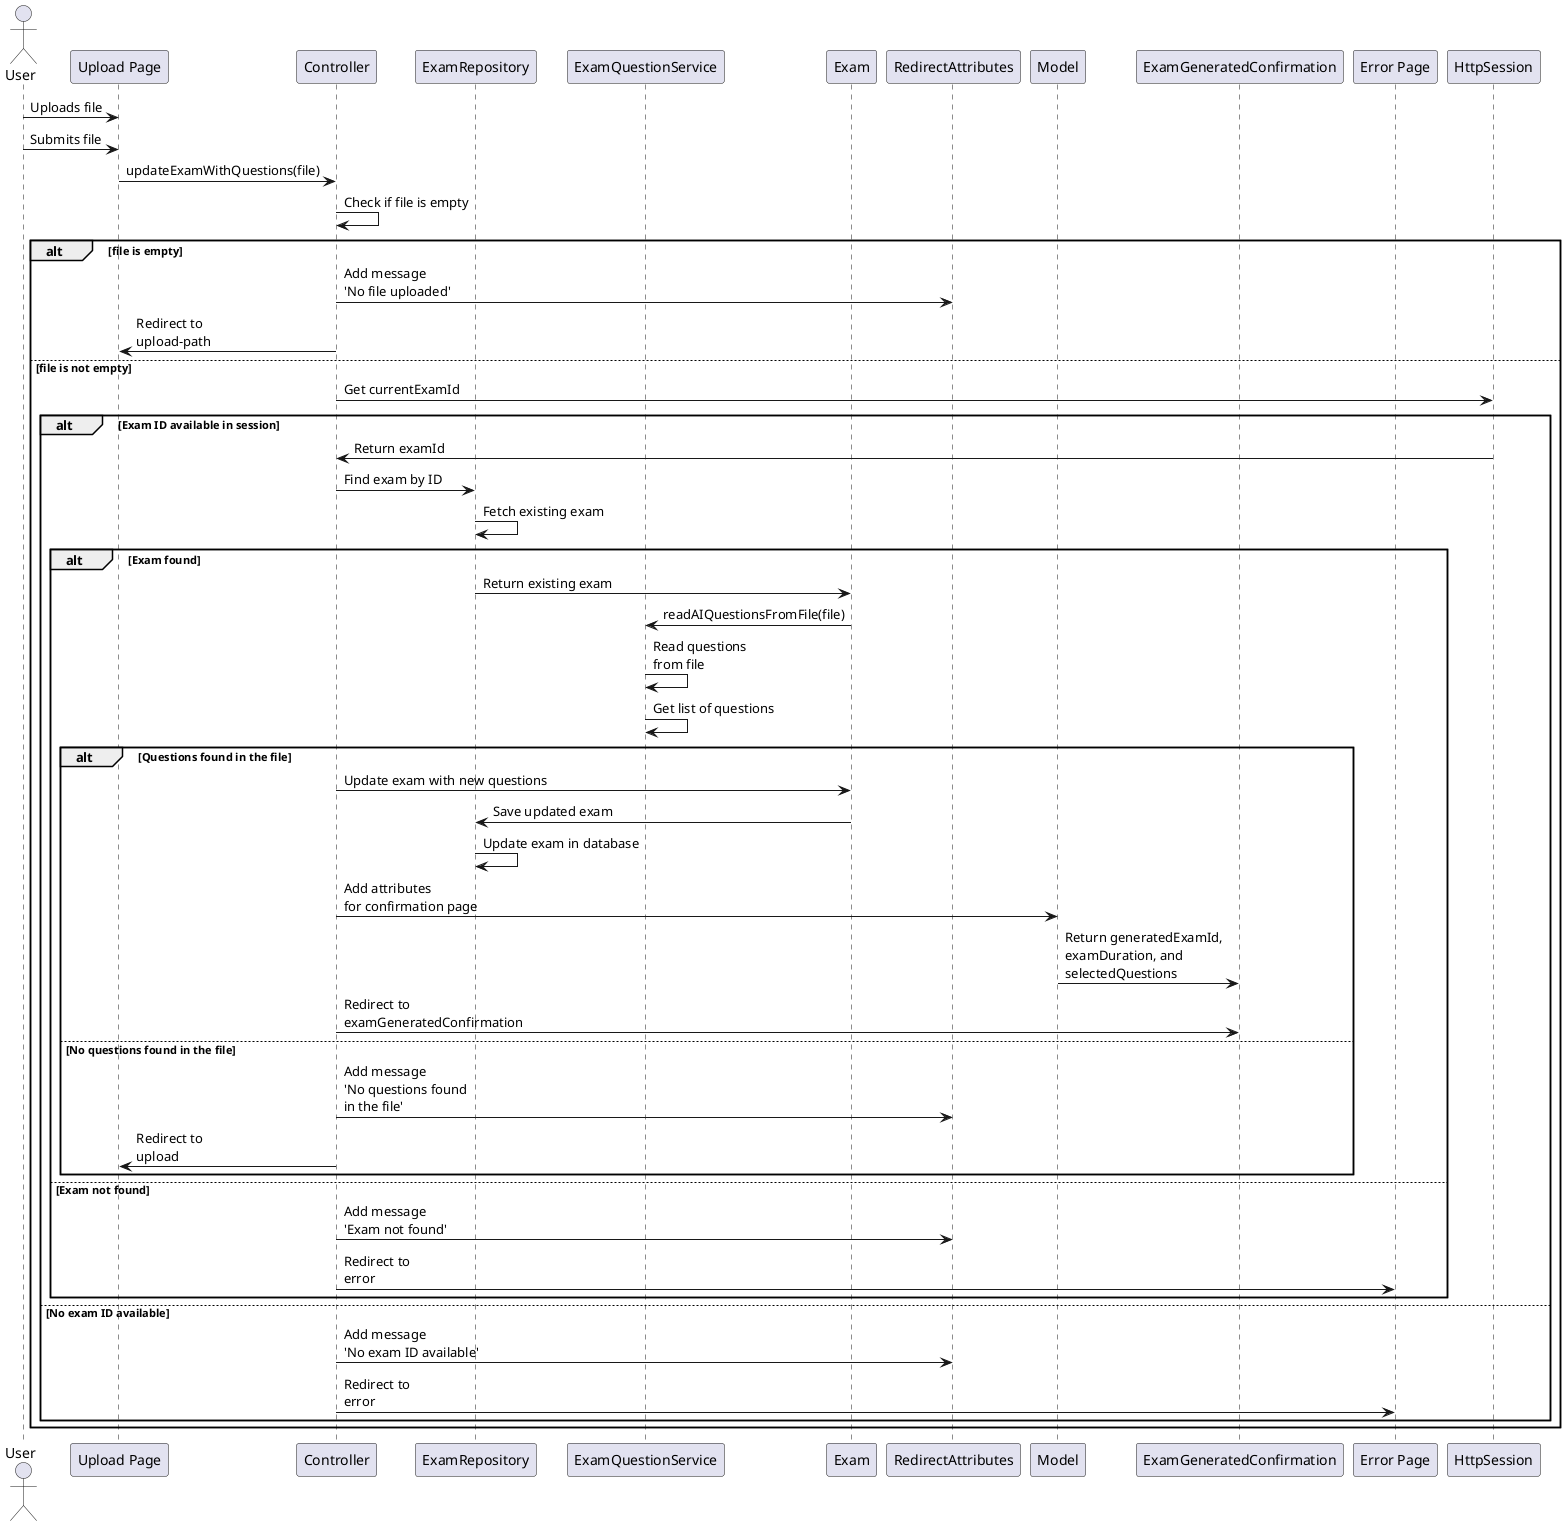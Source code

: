 @startuml

actor User
participant "Upload Page" as UploadPage
participant "Controller" as Controller
participant "ExamRepository" as ExamRepository
participant "ExamQuestionService" as ExamQuestionService
participant "Exam" as Exam
participant "RedirectAttributes" as RedirectAttributes
participant "Model" as Model
participant "ExamGeneratedConfirmation" as ExamConfirmationPage
participant "Error Page" as ErrorPage
participant "HttpSession" as HttpSession

User -> UploadPage: Uploads file
User -> UploadPage: Submits file

UploadPage -> Controller: updateExamWithQuestions(file)

Controller -> Controller: Check if file is empty
alt file is empty
    Controller -> RedirectAttributes: Add message\n'No file uploaded'
    Controller -> UploadPage: Redirect to\nupload-path
else file is not empty
    Controller -> HttpSession: Get currentExamId
    alt Exam ID available in session
        HttpSession -> Controller: Return examId
        Controller -> ExamRepository: Find exam by ID
        ExamRepository -> ExamRepository: Fetch existing exam
        alt Exam found
            ExamRepository -> Exam: Return existing exam
            Exam -> ExamQuestionService: readAIQuestionsFromFile(file)
            ExamQuestionService -> ExamQuestionService: Read questions\nfrom file
            ExamQuestionService -> ExamQuestionService: Get list of questions
            alt Questions found in the file
                Controller -> Exam: Update exam with new questions
                Exam -> ExamRepository: Save updated exam
                ExamRepository -> ExamRepository: Update exam in database
                Controller -> Model: Add attributes\nfor confirmation page
                Model -> ExamConfirmationPage: Return generatedExamId,\nexamDuration, and\nselectedQuestions
                Controller -> ExamConfirmationPage: Redirect to\nexamGeneratedConfirmation
            else No questions found in the file
                Controller -> RedirectAttributes: Add message\n'No questions found\nin the file'
                Controller -> UploadPage: Redirect to\nupload
            end
        else Exam not found
            Controller -> RedirectAttributes: Add message\n'Exam not found'
            Controller -> ErrorPage: Redirect to\nerror
        end
    else No exam ID available
        Controller -> RedirectAttributes: Add message\n'No exam ID available'
        Controller -> ErrorPage: Redirect to\nerror
    end
end

@enduml